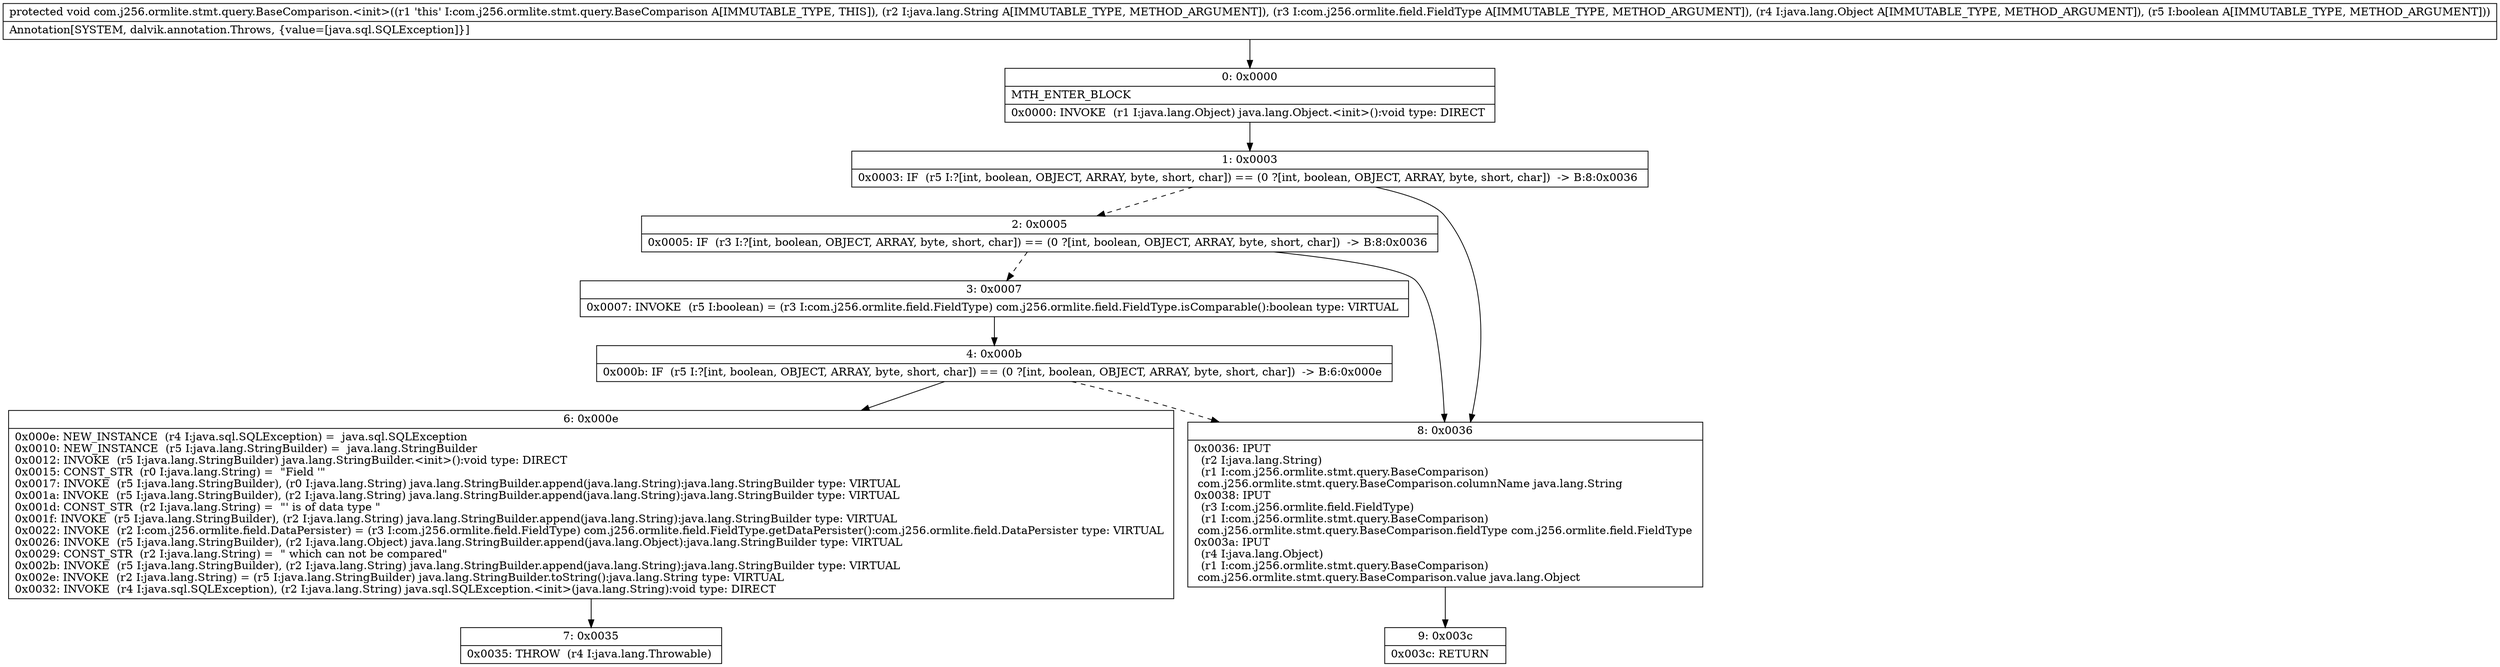 digraph "CFG forcom.j256.ormlite.stmt.query.BaseComparison.\<init\>(Ljava\/lang\/String;Lcom\/j256\/ormlite\/field\/FieldType;Ljava\/lang\/Object;Z)V" {
Node_0 [shape=record,label="{0\:\ 0x0000|MTH_ENTER_BLOCK\l|0x0000: INVOKE  (r1 I:java.lang.Object) java.lang.Object.\<init\>():void type: DIRECT \l}"];
Node_1 [shape=record,label="{1\:\ 0x0003|0x0003: IF  (r5 I:?[int, boolean, OBJECT, ARRAY, byte, short, char]) == (0 ?[int, boolean, OBJECT, ARRAY, byte, short, char])  \-\> B:8:0x0036 \l}"];
Node_2 [shape=record,label="{2\:\ 0x0005|0x0005: IF  (r3 I:?[int, boolean, OBJECT, ARRAY, byte, short, char]) == (0 ?[int, boolean, OBJECT, ARRAY, byte, short, char])  \-\> B:8:0x0036 \l}"];
Node_3 [shape=record,label="{3\:\ 0x0007|0x0007: INVOKE  (r5 I:boolean) = (r3 I:com.j256.ormlite.field.FieldType) com.j256.ormlite.field.FieldType.isComparable():boolean type: VIRTUAL \l}"];
Node_4 [shape=record,label="{4\:\ 0x000b|0x000b: IF  (r5 I:?[int, boolean, OBJECT, ARRAY, byte, short, char]) == (0 ?[int, boolean, OBJECT, ARRAY, byte, short, char])  \-\> B:6:0x000e \l}"];
Node_6 [shape=record,label="{6\:\ 0x000e|0x000e: NEW_INSTANCE  (r4 I:java.sql.SQLException) =  java.sql.SQLException \l0x0010: NEW_INSTANCE  (r5 I:java.lang.StringBuilder) =  java.lang.StringBuilder \l0x0012: INVOKE  (r5 I:java.lang.StringBuilder) java.lang.StringBuilder.\<init\>():void type: DIRECT \l0x0015: CONST_STR  (r0 I:java.lang.String) =  \"Field '\" \l0x0017: INVOKE  (r5 I:java.lang.StringBuilder), (r0 I:java.lang.String) java.lang.StringBuilder.append(java.lang.String):java.lang.StringBuilder type: VIRTUAL \l0x001a: INVOKE  (r5 I:java.lang.StringBuilder), (r2 I:java.lang.String) java.lang.StringBuilder.append(java.lang.String):java.lang.StringBuilder type: VIRTUAL \l0x001d: CONST_STR  (r2 I:java.lang.String) =  \"' is of data type \" \l0x001f: INVOKE  (r5 I:java.lang.StringBuilder), (r2 I:java.lang.String) java.lang.StringBuilder.append(java.lang.String):java.lang.StringBuilder type: VIRTUAL \l0x0022: INVOKE  (r2 I:com.j256.ormlite.field.DataPersister) = (r3 I:com.j256.ormlite.field.FieldType) com.j256.ormlite.field.FieldType.getDataPersister():com.j256.ormlite.field.DataPersister type: VIRTUAL \l0x0026: INVOKE  (r5 I:java.lang.StringBuilder), (r2 I:java.lang.Object) java.lang.StringBuilder.append(java.lang.Object):java.lang.StringBuilder type: VIRTUAL \l0x0029: CONST_STR  (r2 I:java.lang.String) =  \" which can not be compared\" \l0x002b: INVOKE  (r5 I:java.lang.StringBuilder), (r2 I:java.lang.String) java.lang.StringBuilder.append(java.lang.String):java.lang.StringBuilder type: VIRTUAL \l0x002e: INVOKE  (r2 I:java.lang.String) = (r5 I:java.lang.StringBuilder) java.lang.StringBuilder.toString():java.lang.String type: VIRTUAL \l0x0032: INVOKE  (r4 I:java.sql.SQLException), (r2 I:java.lang.String) java.sql.SQLException.\<init\>(java.lang.String):void type: DIRECT \l}"];
Node_7 [shape=record,label="{7\:\ 0x0035|0x0035: THROW  (r4 I:java.lang.Throwable) \l}"];
Node_8 [shape=record,label="{8\:\ 0x0036|0x0036: IPUT  \l  (r2 I:java.lang.String)\l  (r1 I:com.j256.ormlite.stmt.query.BaseComparison)\l com.j256.ormlite.stmt.query.BaseComparison.columnName java.lang.String \l0x0038: IPUT  \l  (r3 I:com.j256.ormlite.field.FieldType)\l  (r1 I:com.j256.ormlite.stmt.query.BaseComparison)\l com.j256.ormlite.stmt.query.BaseComparison.fieldType com.j256.ormlite.field.FieldType \l0x003a: IPUT  \l  (r4 I:java.lang.Object)\l  (r1 I:com.j256.ormlite.stmt.query.BaseComparison)\l com.j256.ormlite.stmt.query.BaseComparison.value java.lang.Object \l}"];
Node_9 [shape=record,label="{9\:\ 0x003c|0x003c: RETURN   \l}"];
MethodNode[shape=record,label="{protected void com.j256.ormlite.stmt.query.BaseComparison.\<init\>((r1 'this' I:com.j256.ormlite.stmt.query.BaseComparison A[IMMUTABLE_TYPE, THIS]), (r2 I:java.lang.String A[IMMUTABLE_TYPE, METHOD_ARGUMENT]), (r3 I:com.j256.ormlite.field.FieldType A[IMMUTABLE_TYPE, METHOD_ARGUMENT]), (r4 I:java.lang.Object A[IMMUTABLE_TYPE, METHOD_ARGUMENT]), (r5 I:boolean A[IMMUTABLE_TYPE, METHOD_ARGUMENT]))  | Annotation[SYSTEM, dalvik.annotation.Throws, \{value=[java.sql.SQLException]\}]\l}"];
MethodNode -> Node_0;
Node_0 -> Node_1;
Node_1 -> Node_2[style=dashed];
Node_1 -> Node_8;
Node_2 -> Node_3[style=dashed];
Node_2 -> Node_8;
Node_3 -> Node_4;
Node_4 -> Node_6;
Node_4 -> Node_8[style=dashed];
Node_6 -> Node_7;
Node_8 -> Node_9;
}

